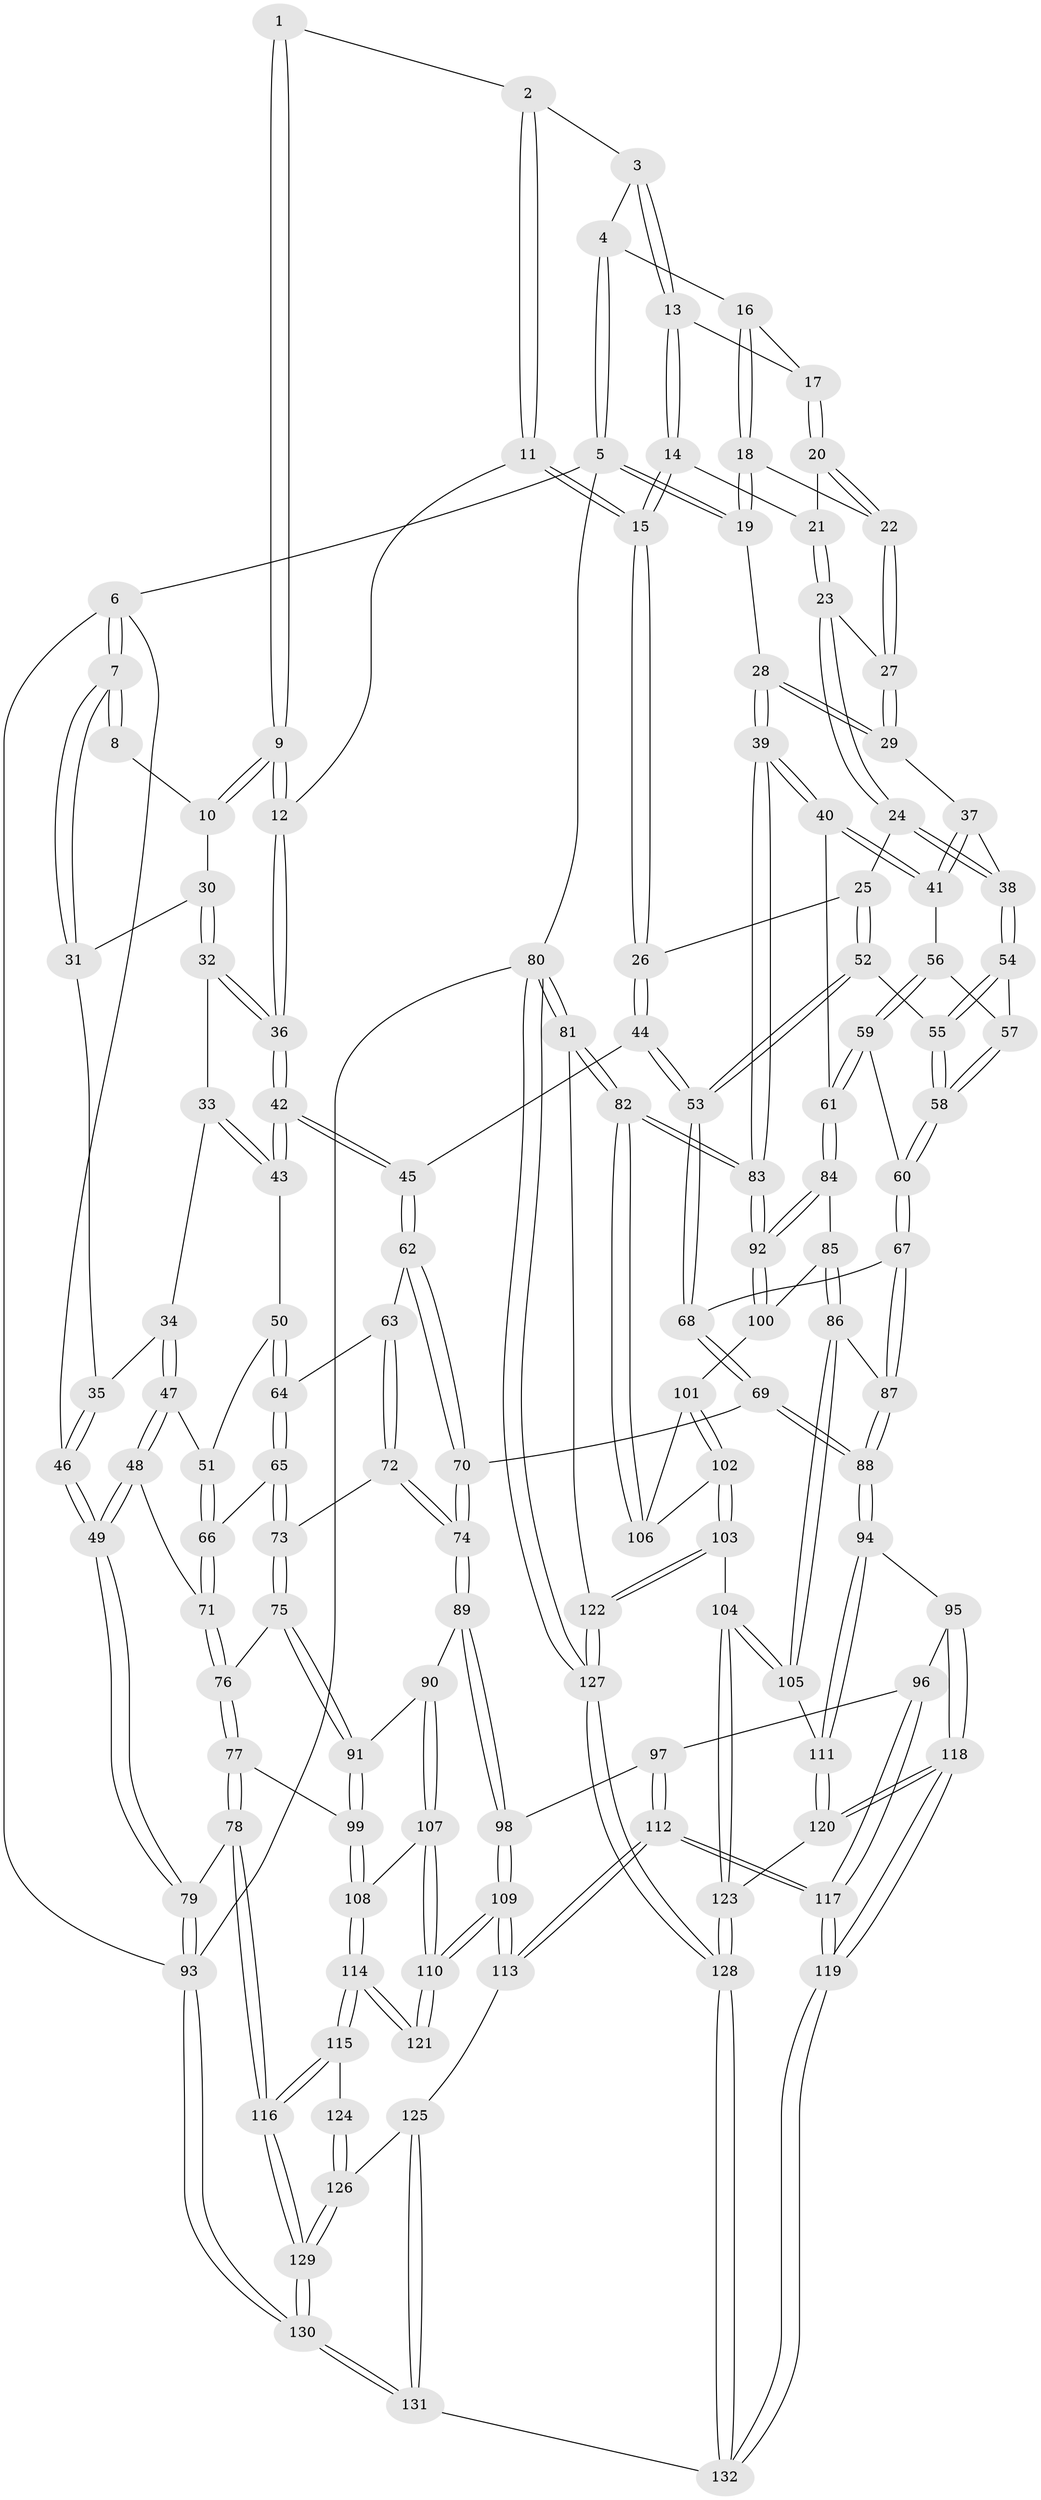 // coarse degree distribution, {4: 0.19696969696969696, 3: 0.6060606060606061, 5: 0.06060606060606061, 2: 0.12121212121212122, 6: 0.015151515151515152}
// Generated by graph-tools (version 1.1) at 2025/54/03/04/25 22:54:46]
// undirected, 132 vertices, 327 edges
graph export_dot {
  node [color=gray90,style=filled];
  1 [pos="+0.4421660135757443+0"];
  2 [pos="+0.6807859823233223+0"];
  3 [pos="+0.7395000891114333+0"];
  4 [pos="+0.8356114282225452+0"];
  5 [pos="+1+0"];
  6 [pos="+0+0"];
  7 [pos="+0+0"];
  8 [pos="+0.2897297125929906+0"];
  9 [pos="+0.4989648346642352+0.1644318742824565"];
  10 [pos="+0.34667671738141537+0.1110702358584747"];
  11 [pos="+0.5631644195944703+0.18288124397474861"];
  12 [pos="+0.5001712330577518+0.16512103866310995"];
  13 [pos="+0.764209420769554+0"];
  14 [pos="+0.7385644510114397+0.12769764232802103"];
  15 [pos="+0.5768572405976468+0.20036839427292455"];
  16 [pos="+0.9247131502644577+0.06309272617657402"];
  17 [pos="+0.846228294292671+0.11369401095060229"];
  18 [pos="+1+0.11697634535156684"];
  19 [pos="+1+0.07757631574809175"];
  20 [pos="+0.8446728212300938+0.1196681034758346"];
  21 [pos="+0.8146977350914061+0.1509696938136909"];
  22 [pos="+0.9418162747297569+0.1751684895899776"];
  23 [pos="+0.8171674565895519+0.18516532082977855"];
  24 [pos="+0.7861593877300338+0.2922763548566383"];
  25 [pos="+0.682540600037318+0.2747040783711297"];
  26 [pos="+0.5860443102086456+0.22849317223316473"];
  27 [pos="+0.9281152132916993+0.21267768653654773"];
  28 [pos="+1+0.32227958692442843"];
  29 [pos="+0.9285617431608313+0.22841143833138144"];
  30 [pos="+0.3078210576823426+0.14339090995879233"];
  31 [pos="+0.03958027767844532+0.0649477966219762"];
  32 [pos="+0.29178068522305917+0.1815415506942074"];
  33 [pos="+0.21333562313063434+0.2611724401460101"];
  34 [pos="+0.1267018542654446+0.27418202305107475"];
  35 [pos="+0.1175818989979125+0.2571906518519509"];
  36 [pos="+0.36567484768152864+0.3053815177237563"];
  37 [pos="+0.9064298581912961+0.27899261957168353"];
  38 [pos="+0.7875267421702417+0.29354198314579405"];
  39 [pos="+1+0.411143427015852"];
  40 [pos="+1+0.4218652424713877"];
  41 [pos="+0.9795396816164342+0.36326901705760634"];
  42 [pos="+0.3596517548213961+0.3733257427676269"];
  43 [pos="+0.29483947237459646+0.35965091779440717"];
  44 [pos="+0.5677654820840758+0.27540871754482144"];
  45 [pos="+0.3937778058444921+0.40985362130465686"];
  46 [pos="+0+0.24735168499749652"];
  47 [pos="+0.07614141065806822+0.39296048572352515"];
  48 [pos="+0.05585921728894439+0.41035617026813515"];
  49 [pos="+0+0.444641617669129"];
  50 [pos="+0.2254729954413941+0.4131317199650087"];
  51 [pos="+0.19313770642540462+0.41927072842032376"];
  52 [pos="+0.6944928757914159+0.4433059054548584"];
  53 [pos="+0.6016912286189916+0.49511909260444453"];
  54 [pos="+0.7918757681802882+0.3131122269174595"];
  55 [pos="+0.7084386945455369+0.4428238759952885"];
  56 [pos="+0.9010951000335522+0.3811097764836596"];
  57 [pos="+0.8195643320052908+0.36985957807652337"];
  58 [pos="+0.8135366491886855+0.47930319812426553"];
  59 [pos="+0.8485668649382402+0.5307795371248816"];
  60 [pos="+0.844580376900929+0.5298938459103616"];
  61 [pos="+0.885961275622337+0.5438055354102816"];
  62 [pos="+0.4001667999842524+0.4668450547213736"];
  63 [pos="+0.3812537252771904+0.47939661056839467"];
  64 [pos="+0.30839751576183966+0.5100403030398968"];
  65 [pos="+0.28485273218833584+0.5301159128993749"];
  66 [pos="+0.23030540313230544+0.5197209652392608"];
  67 [pos="+0.7942974338357879+0.563285436216443"];
  68 [pos="+0.592471034236358+0.5154329726638044"];
  69 [pos="+0.5459987633763788+0.5657098455355782"];
  70 [pos="+0.5367415591019276+0.5635333394106758"];
  71 [pos="+0.13143776365622914+0.5524231638290175"];
  72 [pos="+0.35604386891714157+0.6175248867932414"];
  73 [pos="+0.277830042932658+0.5917815817068246"];
  74 [pos="+0.38643986297355054+0.6613391922610578"];
  75 [pos="+0.24561241409303275+0.6473622330260047"];
  76 [pos="+0.12928785075790963+0.5934173540361208"];
  77 [pos="+0.05536237987420407+0.6773759810085547"];
  78 [pos="+0+0.6712043380526823"];
  79 [pos="+0+0.6657752827185407"];
  80 [pos="+1+1"];
  81 [pos="+1+0.7645343780737845"];
  82 [pos="+1+0.7361618282747469"];
  83 [pos="+1+0.7030152675236777"];
  84 [pos="+0.8944343681951936+0.57085806697138"];
  85 [pos="+0.9049075422555759+0.6538431853767749"];
  86 [pos="+0.8037630406434498+0.7236591030519072"];
  87 [pos="+0.7717255426355651+0.6041316925677808"];
  88 [pos="+0.5998353836484241+0.6959358193431208"];
  89 [pos="+0.3677587346672576+0.6998524503667852"];
  90 [pos="+0.27829041028568857+0.7020704922788339"];
  91 [pos="+0.25412924531462683+0.6787667049063928"];
  92 [pos="+1+0.6841696163357502"];
  93 [pos="+0+1"];
  94 [pos="+0.6006073458149583+0.7058231696721667"];
  95 [pos="+0.5942203531864496+0.7121193293890866"];
  96 [pos="+0.5399635857229719+0.7422444668118695"];
  97 [pos="+0.4113328606775358+0.7459337463973948"];
  98 [pos="+0.38795318722338884+0.7316479563764937"];
  99 [pos="+0.11962823950914175+0.751678263646054"];
  100 [pos="+0.9245625474285184+0.6737707149082588"];
  101 [pos="+0.9256670649413291+0.6857125648093059"];
  102 [pos="+0.9111301417558072+0.8019056168888669"];
  103 [pos="+0.8905227879714327+0.8317036342281986"];
  104 [pos="+0.8480214634491534+0.828609769478862"];
  105 [pos="+0.7830055477556257+0.7658319097698509"];
  106 [pos="+0.9981260207849553+0.7637554445165449"];
  107 [pos="+0.26352667955482667+0.8000114855539928"];
  108 [pos="+0.12679169676567476+0.7827002317275069"];
  109 [pos="+0.303515775546399+0.8640780049115601"];
  110 [pos="+0.28915594975259024+0.8489339469693822"];
  111 [pos="+0.6844879796227128+0.7669962451606693"];
  112 [pos="+0.42187552173903636+0.904163348025722"];
  113 [pos="+0.3136212212638031+0.8855660104017602"];
  114 [pos="+0.11328790450294886+0.8333979467090501"];
  115 [pos="+0.10264025112532099+0.858108097498812"];
  116 [pos="+0.09830413672417387+0.8644666494726437"];
  117 [pos="+0.4364306266183332+0.9119279491516595"];
  118 [pos="+0.5553312661472335+0.9603716526580947"];
  119 [pos="+0.5163742067587448+1"];
  120 [pos="+0.6820113747714408+0.8699957900882505"];
  121 [pos="+0.2420478120392248+0.8544923329346215"];
  122 [pos="+0.9034154389867415+0.8446902372451579"];
  123 [pos="+0.7687069682889756+0.9655295549257685"];
  124 [pos="+0.18945561400795494+0.876782247455583"];
  125 [pos="+0.2963832192010863+0.9091447888264211"];
  126 [pos="+0.23138753735912643+0.9386608455266031"];
  127 [pos="+1+1"];
  128 [pos="+0.7861356212756203+1"];
  129 [pos="+0.01878905109757943+1"];
  130 [pos="+0+1"];
  131 [pos="+0.3251760464862677+1"];
  132 [pos="+0.5439958263141215+1"];
  1 -- 2;
  1 -- 9;
  1 -- 9;
  2 -- 3;
  2 -- 11;
  2 -- 11;
  3 -- 4;
  3 -- 13;
  3 -- 13;
  4 -- 5;
  4 -- 5;
  4 -- 16;
  5 -- 6;
  5 -- 19;
  5 -- 19;
  5 -- 80;
  6 -- 7;
  6 -- 7;
  6 -- 46;
  6 -- 93;
  7 -- 8;
  7 -- 8;
  7 -- 31;
  7 -- 31;
  8 -- 10;
  9 -- 10;
  9 -- 10;
  9 -- 12;
  9 -- 12;
  10 -- 30;
  11 -- 12;
  11 -- 15;
  11 -- 15;
  12 -- 36;
  12 -- 36;
  13 -- 14;
  13 -- 14;
  13 -- 17;
  14 -- 15;
  14 -- 15;
  14 -- 21;
  15 -- 26;
  15 -- 26;
  16 -- 17;
  16 -- 18;
  16 -- 18;
  17 -- 20;
  17 -- 20;
  18 -- 19;
  18 -- 19;
  18 -- 22;
  19 -- 28;
  20 -- 21;
  20 -- 22;
  20 -- 22;
  21 -- 23;
  21 -- 23;
  22 -- 27;
  22 -- 27;
  23 -- 24;
  23 -- 24;
  23 -- 27;
  24 -- 25;
  24 -- 38;
  24 -- 38;
  25 -- 26;
  25 -- 52;
  25 -- 52;
  26 -- 44;
  26 -- 44;
  27 -- 29;
  27 -- 29;
  28 -- 29;
  28 -- 29;
  28 -- 39;
  28 -- 39;
  29 -- 37;
  30 -- 31;
  30 -- 32;
  30 -- 32;
  31 -- 35;
  32 -- 33;
  32 -- 36;
  32 -- 36;
  33 -- 34;
  33 -- 43;
  33 -- 43;
  34 -- 35;
  34 -- 47;
  34 -- 47;
  35 -- 46;
  35 -- 46;
  36 -- 42;
  36 -- 42;
  37 -- 38;
  37 -- 41;
  37 -- 41;
  38 -- 54;
  38 -- 54;
  39 -- 40;
  39 -- 40;
  39 -- 83;
  39 -- 83;
  40 -- 41;
  40 -- 41;
  40 -- 61;
  41 -- 56;
  42 -- 43;
  42 -- 43;
  42 -- 45;
  42 -- 45;
  43 -- 50;
  44 -- 45;
  44 -- 53;
  44 -- 53;
  45 -- 62;
  45 -- 62;
  46 -- 49;
  46 -- 49;
  47 -- 48;
  47 -- 48;
  47 -- 51;
  48 -- 49;
  48 -- 49;
  48 -- 71;
  49 -- 79;
  49 -- 79;
  50 -- 51;
  50 -- 64;
  50 -- 64;
  51 -- 66;
  51 -- 66;
  52 -- 53;
  52 -- 53;
  52 -- 55;
  53 -- 68;
  53 -- 68;
  54 -- 55;
  54 -- 55;
  54 -- 57;
  55 -- 58;
  55 -- 58;
  56 -- 57;
  56 -- 59;
  56 -- 59;
  57 -- 58;
  57 -- 58;
  58 -- 60;
  58 -- 60;
  59 -- 60;
  59 -- 61;
  59 -- 61;
  60 -- 67;
  60 -- 67;
  61 -- 84;
  61 -- 84;
  62 -- 63;
  62 -- 70;
  62 -- 70;
  63 -- 64;
  63 -- 72;
  63 -- 72;
  64 -- 65;
  64 -- 65;
  65 -- 66;
  65 -- 73;
  65 -- 73;
  66 -- 71;
  66 -- 71;
  67 -- 68;
  67 -- 87;
  67 -- 87;
  68 -- 69;
  68 -- 69;
  69 -- 70;
  69 -- 88;
  69 -- 88;
  70 -- 74;
  70 -- 74;
  71 -- 76;
  71 -- 76;
  72 -- 73;
  72 -- 74;
  72 -- 74;
  73 -- 75;
  73 -- 75;
  74 -- 89;
  74 -- 89;
  75 -- 76;
  75 -- 91;
  75 -- 91;
  76 -- 77;
  76 -- 77;
  77 -- 78;
  77 -- 78;
  77 -- 99;
  78 -- 79;
  78 -- 116;
  78 -- 116;
  79 -- 93;
  79 -- 93;
  80 -- 81;
  80 -- 81;
  80 -- 127;
  80 -- 127;
  80 -- 93;
  81 -- 82;
  81 -- 82;
  81 -- 122;
  82 -- 83;
  82 -- 83;
  82 -- 106;
  82 -- 106;
  83 -- 92;
  83 -- 92;
  84 -- 85;
  84 -- 92;
  84 -- 92;
  85 -- 86;
  85 -- 86;
  85 -- 100;
  86 -- 87;
  86 -- 105;
  86 -- 105;
  87 -- 88;
  87 -- 88;
  88 -- 94;
  88 -- 94;
  89 -- 90;
  89 -- 98;
  89 -- 98;
  90 -- 91;
  90 -- 107;
  90 -- 107;
  91 -- 99;
  91 -- 99;
  92 -- 100;
  92 -- 100;
  93 -- 130;
  93 -- 130;
  94 -- 95;
  94 -- 111;
  94 -- 111;
  95 -- 96;
  95 -- 118;
  95 -- 118;
  96 -- 97;
  96 -- 117;
  96 -- 117;
  97 -- 98;
  97 -- 112;
  97 -- 112;
  98 -- 109;
  98 -- 109;
  99 -- 108;
  99 -- 108;
  100 -- 101;
  101 -- 102;
  101 -- 102;
  101 -- 106;
  102 -- 103;
  102 -- 103;
  102 -- 106;
  103 -- 104;
  103 -- 122;
  103 -- 122;
  104 -- 105;
  104 -- 105;
  104 -- 123;
  104 -- 123;
  105 -- 111;
  107 -- 108;
  107 -- 110;
  107 -- 110;
  108 -- 114;
  108 -- 114;
  109 -- 110;
  109 -- 110;
  109 -- 113;
  109 -- 113;
  110 -- 121;
  110 -- 121;
  111 -- 120;
  111 -- 120;
  112 -- 113;
  112 -- 113;
  112 -- 117;
  112 -- 117;
  113 -- 125;
  114 -- 115;
  114 -- 115;
  114 -- 121;
  114 -- 121;
  115 -- 116;
  115 -- 116;
  115 -- 124;
  116 -- 129;
  116 -- 129;
  117 -- 119;
  117 -- 119;
  118 -- 119;
  118 -- 119;
  118 -- 120;
  118 -- 120;
  119 -- 132;
  119 -- 132;
  120 -- 123;
  122 -- 127;
  122 -- 127;
  123 -- 128;
  123 -- 128;
  124 -- 126;
  124 -- 126;
  125 -- 126;
  125 -- 131;
  125 -- 131;
  126 -- 129;
  126 -- 129;
  127 -- 128;
  127 -- 128;
  128 -- 132;
  128 -- 132;
  129 -- 130;
  129 -- 130;
  130 -- 131;
  130 -- 131;
  131 -- 132;
}
